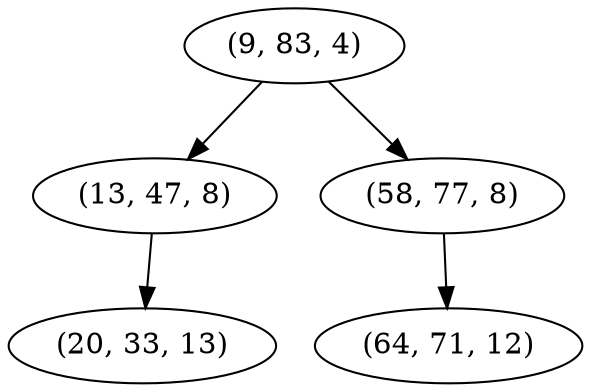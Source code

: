 digraph tree {
    "(9, 83, 4)";
    "(13, 47, 8)";
    "(20, 33, 13)";
    "(58, 77, 8)";
    "(64, 71, 12)";
    "(9, 83, 4)" -> "(13, 47, 8)";
    "(9, 83, 4)" -> "(58, 77, 8)";
    "(13, 47, 8)" -> "(20, 33, 13)";
    "(58, 77, 8)" -> "(64, 71, 12)";
}
